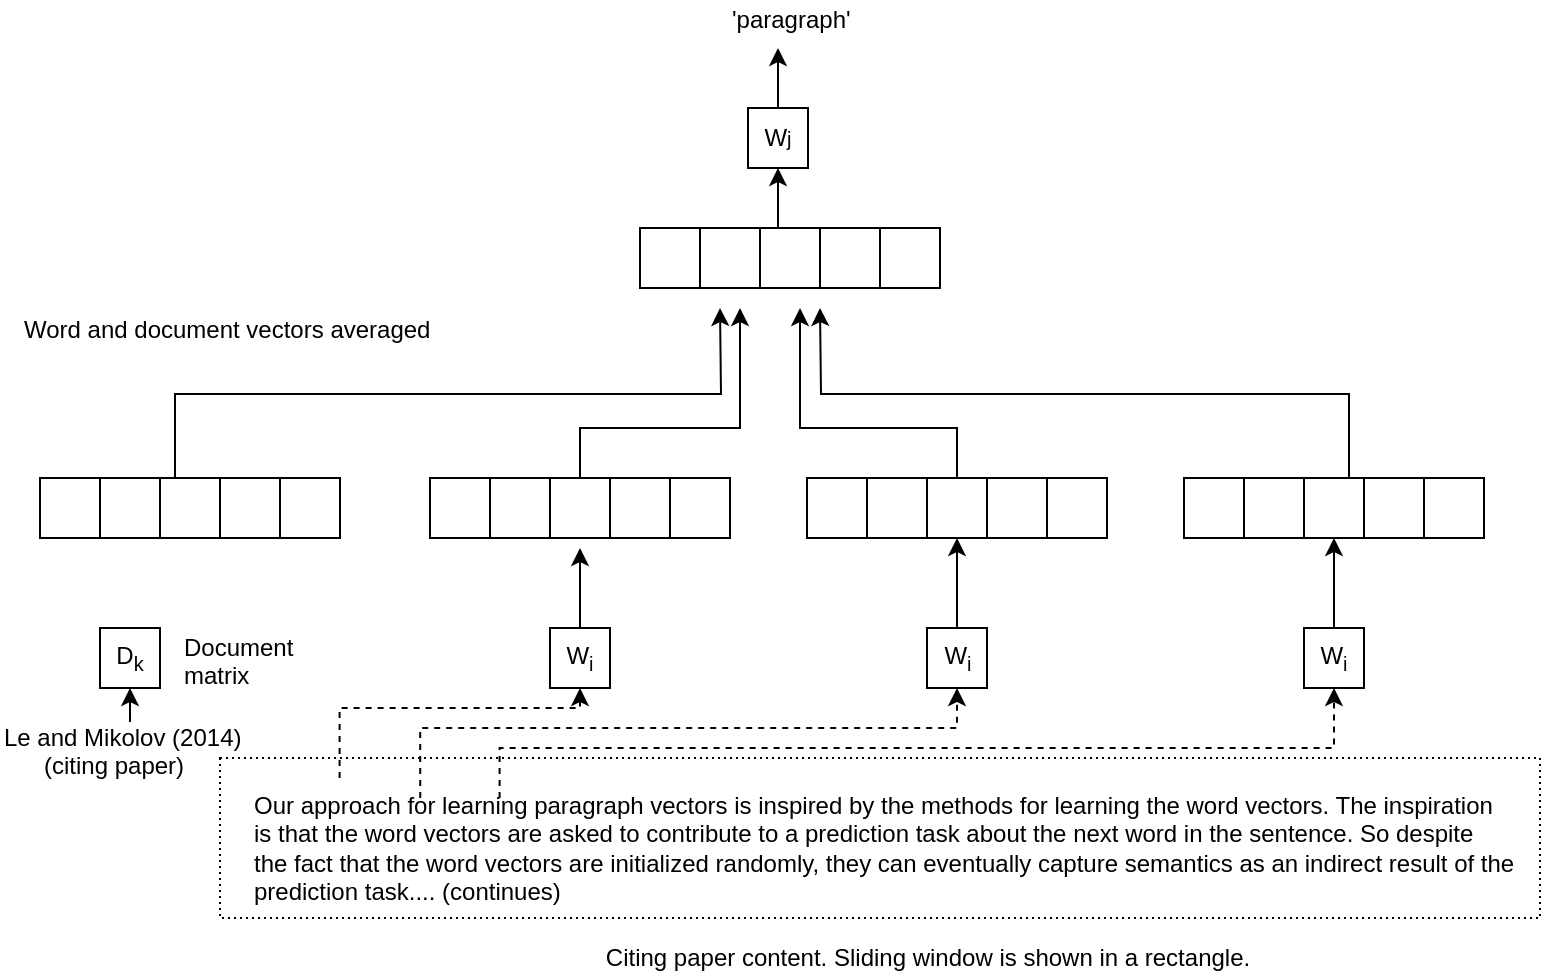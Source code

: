 <mxfile version="10.7.7" type="device"><diagram id="odXaXdOpc8DoV3AEbIvs" name="Page-1"><mxGraphModel dx="824" dy="496" grid="1" gridSize="10" guides="1" tooltips="1" connect="1" arrows="1" fold="1" page="1" pageScale="1" pageWidth="827" pageHeight="1169" math="0" shadow="0"><root><mxCell id="0"/><mxCell id="1" parent="0"/><mxCell id="ckdhJ9OA8FRqlzQvSbaS-52" value="" style="rounded=0;whiteSpace=wrap;html=1;" parent="1" vertex="1"><mxGeometry x="190" y="415" width="170" height="20" as="geometry"/></mxCell><mxCell id="ckdhJ9OA8FRqlzQvSbaS-57" value="" style="rounded=0;whiteSpace=wrap;html=1;dashed=1;dashPattern=1 2;" parent="1" vertex="1"><mxGeometry x="150" y="405" width="660" height="80" as="geometry"/></mxCell><mxCell id="ckdhJ9OA8FRqlzQvSbaS-51" value="Our approach for learning paragraph vectors is inspired by&amp;nbsp;the methods for learning the word vectors. The inspiration&lt;br&gt;is that the word vectors are asked to contribute to a prediction task about the next word in the sentence. So despite&lt;br&gt;the fact that the word vectors are initialized randomly, they&amp;nbsp;can eventually capture semantics as an indirect result of the&lt;br&gt;prediction task.... (continues)" style="text;html=1;" parent="1" vertex="1"><mxGeometry x="165" y="415" width="640" height="100" as="geometry"/></mxCell><mxCell id="ckdhJ9OA8FRqlzQvSbaS-23" value="" style="group" parent="1" vertex="1" connectable="0"><mxGeometry x="60" y="265" width="150" height="30" as="geometry"/></mxCell><mxCell id="ckdhJ9OA8FRqlzQvSbaS-20" value="" style="rounded=0;whiteSpace=wrap;html=1;" parent="ckdhJ9OA8FRqlzQvSbaS-23" vertex="1"><mxGeometry x="90" width="30" height="30" as="geometry"/></mxCell><mxCell id="ckdhJ9OA8FRqlzQvSbaS-22" value="" style="group" parent="ckdhJ9OA8FRqlzQvSbaS-23" vertex="1" connectable="0"><mxGeometry width="150" height="30" as="geometry"/></mxCell><mxCell id="ckdhJ9OA8FRqlzQvSbaS-17" value="" style="rounded=0;whiteSpace=wrap;html=1;" parent="ckdhJ9OA8FRqlzQvSbaS-22" vertex="1"><mxGeometry width="30" height="30" as="geometry"/></mxCell><mxCell id="ckdhJ9OA8FRqlzQvSbaS-18" value="" style="rounded=0;whiteSpace=wrap;html=1;" parent="ckdhJ9OA8FRqlzQvSbaS-22" vertex="1"><mxGeometry x="30" width="30" height="30" as="geometry"/></mxCell><mxCell id="ckdhJ9OA8FRqlzQvSbaS-19" value="" style="rounded=0;whiteSpace=wrap;html=1;" parent="ckdhJ9OA8FRqlzQvSbaS-22" vertex="1"><mxGeometry x="60" width="30" height="30" as="geometry"/></mxCell><mxCell id="ckdhJ9OA8FRqlzQvSbaS-21" value="" style="rounded=0;whiteSpace=wrap;html=1;" parent="ckdhJ9OA8FRqlzQvSbaS-22" vertex="1"><mxGeometry x="120" width="30" height="30" as="geometry"/></mxCell><mxCell id="ckdhJ9OA8FRqlzQvSbaS-24" value="" style="group" parent="1" vertex="1" connectable="0"><mxGeometry x="255" y="265" width="150" height="30" as="geometry"/></mxCell><mxCell id="ckdhJ9OA8FRqlzQvSbaS-25" value="" style="rounded=0;whiteSpace=wrap;html=1;" parent="ckdhJ9OA8FRqlzQvSbaS-24" vertex="1"><mxGeometry x="90" width="30" height="30" as="geometry"/></mxCell><mxCell id="ckdhJ9OA8FRqlzQvSbaS-26" value="" style="group" parent="ckdhJ9OA8FRqlzQvSbaS-24" vertex="1" connectable="0"><mxGeometry width="150" height="30" as="geometry"/></mxCell><mxCell id="ckdhJ9OA8FRqlzQvSbaS-27" value="" style="rounded=0;whiteSpace=wrap;html=1;" parent="ckdhJ9OA8FRqlzQvSbaS-26" vertex="1"><mxGeometry width="30" height="30" as="geometry"/></mxCell><mxCell id="ckdhJ9OA8FRqlzQvSbaS-28" value="" style="rounded=0;whiteSpace=wrap;html=1;" parent="ckdhJ9OA8FRqlzQvSbaS-26" vertex="1"><mxGeometry x="30" width="30" height="30" as="geometry"/></mxCell><mxCell id="ckdhJ9OA8FRqlzQvSbaS-29" value="" style="rounded=0;whiteSpace=wrap;html=1;" parent="ckdhJ9OA8FRqlzQvSbaS-26" vertex="1"><mxGeometry x="60" width="30" height="30" as="geometry"/></mxCell><mxCell id="ckdhJ9OA8FRqlzQvSbaS-30" value="" style="rounded=0;whiteSpace=wrap;html=1;" parent="ckdhJ9OA8FRqlzQvSbaS-26" vertex="1"><mxGeometry x="120" width="30" height="30" as="geometry"/></mxCell><mxCell id="ckdhJ9OA8FRqlzQvSbaS-33" value="" style="group" parent="1" vertex="1" connectable="0"><mxGeometry x="443.5" y="265" width="150" height="30" as="geometry"/></mxCell><mxCell id="ckdhJ9OA8FRqlzQvSbaS-34" value="" style="rounded=0;whiteSpace=wrap;html=1;" parent="ckdhJ9OA8FRqlzQvSbaS-33" vertex="1"><mxGeometry x="90" width="30" height="30" as="geometry"/></mxCell><mxCell id="ckdhJ9OA8FRqlzQvSbaS-35" value="" style="group" parent="ckdhJ9OA8FRqlzQvSbaS-33" vertex="1" connectable="0"><mxGeometry width="150" height="30" as="geometry"/></mxCell><mxCell id="ckdhJ9OA8FRqlzQvSbaS-36" value="" style="rounded=0;whiteSpace=wrap;html=1;" parent="ckdhJ9OA8FRqlzQvSbaS-35" vertex="1"><mxGeometry width="30" height="30" as="geometry"/></mxCell><mxCell id="ckdhJ9OA8FRqlzQvSbaS-37" value="" style="rounded=0;whiteSpace=wrap;html=1;" parent="ckdhJ9OA8FRqlzQvSbaS-35" vertex="1"><mxGeometry x="30" width="30" height="30" as="geometry"/></mxCell><mxCell id="ckdhJ9OA8FRqlzQvSbaS-38" value="" style="rounded=0;whiteSpace=wrap;html=1;" parent="ckdhJ9OA8FRqlzQvSbaS-35" vertex="1"><mxGeometry x="60" width="30" height="30" as="geometry"/></mxCell><mxCell id="ckdhJ9OA8FRqlzQvSbaS-39" value="" style="rounded=0;whiteSpace=wrap;html=1;" parent="ckdhJ9OA8FRqlzQvSbaS-35" vertex="1"><mxGeometry x="120" width="30" height="30" as="geometry"/></mxCell><mxCell id="ckdhJ9OA8FRqlzQvSbaS-40" value="" style="group" parent="1" vertex="1" connectable="0"><mxGeometry x="632" y="265" width="150" height="30" as="geometry"/></mxCell><mxCell id="ckdhJ9OA8FRqlzQvSbaS-41" value="" style="rounded=0;whiteSpace=wrap;html=1;" parent="ckdhJ9OA8FRqlzQvSbaS-40" vertex="1"><mxGeometry x="90" width="30" height="30" as="geometry"/></mxCell><mxCell id="ckdhJ9OA8FRqlzQvSbaS-42" value="" style="group" parent="ckdhJ9OA8FRqlzQvSbaS-40" vertex="1" connectable="0"><mxGeometry width="150" height="30" as="geometry"/></mxCell><mxCell id="ckdhJ9OA8FRqlzQvSbaS-43" value="" style="rounded=0;whiteSpace=wrap;html=1;" parent="ckdhJ9OA8FRqlzQvSbaS-42" vertex="1"><mxGeometry width="30" height="30" as="geometry"/></mxCell><mxCell id="ckdhJ9OA8FRqlzQvSbaS-44" value="" style="rounded=0;whiteSpace=wrap;html=1;" parent="ckdhJ9OA8FRqlzQvSbaS-42" vertex="1"><mxGeometry x="30" width="30" height="30" as="geometry"/></mxCell><mxCell id="ckdhJ9OA8FRqlzQvSbaS-45" value="" style="rounded=0;whiteSpace=wrap;html=1;" parent="ckdhJ9OA8FRqlzQvSbaS-42" vertex="1"><mxGeometry x="60" width="30" height="30" as="geometry"/></mxCell><mxCell id="ckdhJ9OA8FRqlzQvSbaS-46" value="" style="rounded=0;whiteSpace=wrap;html=1;" parent="ckdhJ9OA8FRqlzQvSbaS-42" vertex="1"><mxGeometry x="120" width="30" height="30" as="geometry"/></mxCell><mxCell id="ckdhJ9OA8FRqlzQvSbaS-55" style="edgeStyle=orthogonalEdgeStyle;rounded=0;orthogonalLoop=1;jettySize=auto;html=1;exitX=0.07;exitY=0;exitDx=0;exitDy=0;exitPerimeter=0;dashed=1;entryX=0.5;entryY=1;entryDx=0;entryDy=0;" parent="1" source="ckdhJ9OA8FRqlzQvSbaS-51" target="ckdhJ9OA8FRqlzQvSbaS-81" edge="1"><mxGeometry relative="1" as="geometry"><mxPoint x="330" y="390" as="targetPoint"/><Array as="points"><mxPoint x="210" y="380"/><mxPoint x="330" y="380"/></Array></mxGeometry></mxCell><mxCell id="ckdhJ9OA8FRqlzQvSbaS-56" style="edgeStyle=orthogonalEdgeStyle;rounded=0;orthogonalLoop=1;jettySize=auto;html=1;exitX=0.133;exitY=0.1;exitDx=0;exitDy=0;entryX=0.5;entryY=1;entryDx=0;entryDy=0;exitPerimeter=0;dashed=1;" parent="1" source="ckdhJ9OA8FRqlzQvSbaS-51" target="ckdhJ9OA8FRqlzQvSbaS-83" edge="1"><mxGeometry relative="1" as="geometry"><Array as="points"><mxPoint x="250" y="390"/><mxPoint x="519" y="390"/></Array></mxGeometry></mxCell><mxCell id="ckdhJ9OA8FRqlzQvSbaS-58" value="Citing paper content. Sliding window is shown in a rectangle.&lt;br&gt;" style="text;html=1;strokeColor=none;fillColor=none;align=center;verticalAlign=middle;whiteSpace=wrap;rounded=0;" parent="1" vertex="1"><mxGeometry x="328.5" y="495" width="350" height="20" as="geometry"/></mxCell><mxCell id="ckdhJ9OA8FRqlzQvSbaS-59" style="edgeStyle=orthogonalEdgeStyle;rounded=0;orthogonalLoop=1;jettySize=auto;html=1;exitX=0.195;exitY=0.1;exitDx=0;exitDy=0;entryX=0.5;entryY=1;entryDx=0;entryDy=0;dashed=1;exitPerimeter=0;" parent="1" source="ckdhJ9OA8FRqlzQvSbaS-51" target="ckdhJ9OA8FRqlzQvSbaS-82" edge="1"><mxGeometry relative="1" as="geometry"><Array as="points"><mxPoint x="290" y="400"/><mxPoint x="707" y="400"/></Array></mxGeometry></mxCell><mxCell id="ckdhJ9OA8FRqlzQvSbaS-63" value="Le and Mikolov (2014)&lt;br&gt;&amp;nbsp; &amp;nbsp; &amp;nbsp; (citing paper)&lt;br&gt;" style="text;html=1;resizable=0;points=[];autosize=1;align=left;verticalAlign=top;spacingTop=-4;" parent="1" vertex="1"><mxGeometry x="40" y="385" width="130" height="30" as="geometry"/></mxCell><mxCell id="ckdhJ9OA8FRqlzQvSbaS-66" style="edgeStyle=orthogonalEdgeStyle;rounded=0;orthogonalLoop=1;jettySize=auto;html=1;exitX=0.5;exitY=0;exitDx=0;exitDy=0;" parent="1" source="ckdhJ9OA8FRqlzQvSbaS-29" edge="1"><mxGeometry relative="1" as="geometry"><mxPoint x="410" y="180" as="targetPoint"/><Array as="points"><mxPoint x="330" y="240"/><mxPoint x="410" y="240"/></Array></mxGeometry></mxCell><mxCell id="ckdhJ9OA8FRqlzQvSbaS-67" style="edgeStyle=orthogonalEdgeStyle;rounded=0;orthogonalLoop=1;jettySize=auto;html=1;exitX=0.5;exitY=0;exitDx=0;exitDy=0;" parent="1" source="ckdhJ9OA8FRqlzQvSbaS-38" edge="1"><mxGeometry relative="1" as="geometry"><mxPoint x="440" y="180" as="targetPoint"/><Array as="points"><mxPoint x="519" y="240"/><mxPoint x="440" y="240"/></Array></mxGeometry></mxCell><mxCell id="ckdhJ9OA8FRqlzQvSbaS-68" style="edgeStyle=orthogonalEdgeStyle;rounded=0;orthogonalLoop=1;jettySize=auto;html=1;exitX=0.75;exitY=0;exitDx=0;exitDy=0;" parent="1" source="ckdhJ9OA8FRqlzQvSbaS-45" edge="1"><mxGeometry relative="1" as="geometry"><mxPoint x="450" y="180" as="targetPoint"/></mxGeometry></mxCell><mxCell id="ckdhJ9OA8FRqlzQvSbaS-69" style="edgeStyle=orthogonalEdgeStyle;rounded=0;orthogonalLoop=1;jettySize=auto;html=1;exitX=0.25;exitY=0;exitDx=0;exitDy=0;" parent="1" source="ckdhJ9OA8FRqlzQvSbaS-19" edge="1"><mxGeometry relative="1" as="geometry"><mxPoint x="400" y="180" as="targetPoint"/></mxGeometry></mxCell><mxCell id="ckdhJ9OA8FRqlzQvSbaS-70" value="Word and document vectors averaged" style="text;html=1;resizable=0;points=[];autosize=1;align=left;verticalAlign=top;spacingTop=-4;" parent="1" vertex="1"><mxGeometry x="50" y="181" width="220" height="20" as="geometry"/></mxCell><mxCell id="ckdhJ9OA8FRqlzQvSbaS-71" value="" style="group" parent="1" vertex="1" connectable="0"><mxGeometry x="360" y="140" width="150" height="30" as="geometry"/></mxCell><mxCell id="ckdhJ9OA8FRqlzQvSbaS-72" value="" style="rounded=0;whiteSpace=wrap;html=1;" parent="ckdhJ9OA8FRqlzQvSbaS-71" vertex="1"><mxGeometry x="90" width="30" height="30" as="geometry"/></mxCell><mxCell id="ckdhJ9OA8FRqlzQvSbaS-73" value="" style="group" parent="ckdhJ9OA8FRqlzQvSbaS-71" vertex="1" connectable="0"><mxGeometry width="150" height="30" as="geometry"/></mxCell><mxCell id="ckdhJ9OA8FRqlzQvSbaS-74" value="" style="rounded=0;whiteSpace=wrap;html=1;" parent="ckdhJ9OA8FRqlzQvSbaS-73" vertex="1"><mxGeometry width="30" height="30" as="geometry"/></mxCell><mxCell id="ckdhJ9OA8FRqlzQvSbaS-75" value="" style="rounded=0;whiteSpace=wrap;html=1;" parent="ckdhJ9OA8FRqlzQvSbaS-73" vertex="1"><mxGeometry x="30" width="30" height="30" as="geometry"/></mxCell><mxCell id="ckdhJ9OA8FRqlzQvSbaS-76" value="" style="rounded=0;whiteSpace=wrap;html=1;" parent="ckdhJ9OA8FRqlzQvSbaS-73" vertex="1"><mxGeometry x="60" width="30" height="30" as="geometry"/></mxCell><mxCell id="ckdhJ9OA8FRqlzQvSbaS-77" value="" style="rounded=0;whiteSpace=wrap;html=1;" parent="ckdhJ9OA8FRqlzQvSbaS-73" vertex="1"><mxGeometry x="120" width="30" height="30" as="geometry"/></mxCell><mxCell id="ckdhJ9OA8FRqlzQvSbaS-80" style="edgeStyle=orthogonalEdgeStyle;rounded=0;orthogonalLoop=1;jettySize=auto;html=1;entryX=0.5;entryY=1;entryDx=0;entryDy=0;" parent="1" target="ckdhJ9OA8FRqlzQvSbaS-78" edge="1"><mxGeometry relative="1" as="geometry"><mxPoint x="105" y="387" as="sourcePoint"/></mxGeometry></mxCell><mxCell id="ckdhJ9OA8FRqlzQvSbaS-78" value="D&lt;sub&gt;k&lt;/sub&gt;" style="rounded=0;whiteSpace=wrap;html=1;" parent="1" vertex="1"><mxGeometry x="90" y="340" width="30" height="30" as="geometry"/></mxCell><mxCell id="ckdhJ9OA8FRqlzQvSbaS-84" style="edgeStyle=orthogonalEdgeStyle;rounded=0;orthogonalLoop=1;jettySize=auto;html=1;exitX=0.5;exitY=0;exitDx=0;exitDy=0;" parent="1" source="ckdhJ9OA8FRqlzQvSbaS-81" edge="1"><mxGeometry relative="1" as="geometry"><mxPoint x="330" y="300" as="targetPoint"/></mxGeometry></mxCell><mxCell id="ckdhJ9OA8FRqlzQvSbaS-81" value="W&lt;sub&gt;i&lt;/sub&gt;" style="rounded=0;whiteSpace=wrap;html=1;" parent="1" vertex="1"><mxGeometry x="315" y="340" width="30" height="30" as="geometry"/></mxCell><mxCell id="ckdhJ9OA8FRqlzQvSbaS-86" style="edgeStyle=orthogonalEdgeStyle;rounded=0;orthogonalLoop=1;jettySize=auto;html=1;exitX=0.5;exitY=0;exitDx=0;exitDy=0;entryX=0.5;entryY=1;entryDx=0;entryDy=0;" parent="1" source="ckdhJ9OA8FRqlzQvSbaS-82" target="ckdhJ9OA8FRqlzQvSbaS-45" edge="1"><mxGeometry relative="1" as="geometry"/></mxCell><mxCell id="ckdhJ9OA8FRqlzQvSbaS-82" value="W&lt;sub&gt;i&lt;/sub&gt;" style="rounded=0;whiteSpace=wrap;html=1;" parent="1" vertex="1"><mxGeometry x="692" y="340" width="30" height="30" as="geometry"/></mxCell><mxCell id="ckdhJ9OA8FRqlzQvSbaS-85" style="edgeStyle=orthogonalEdgeStyle;rounded=0;orthogonalLoop=1;jettySize=auto;html=1;exitX=0.5;exitY=0;exitDx=0;exitDy=0;entryX=0.5;entryY=1;entryDx=0;entryDy=0;" parent="1" source="ckdhJ9OA8FRqlzQvSbaS-83" target="ckdhJ9OA8FRqlzQvSbaS-38" edge="1"><mxGeometry relative="1" as="geometry"/></mxCell><mxCell id="ckdhJ9OA8FRqlzQvSbaS-83" value="W&lt;sub&gt;i&lt;/sub&gt;" style="rounded=0;whiteSpace=wrap;html=1;" parent="1" vertex="1"><mxGeometry x="503.5" y="340" width="30" height="30" as="geometry"/></mxCell><mxCell id="ckdhJ9OA8FRqlzQvSbaS-90" value="" style="edgeStyle=orthogonalEdgeStyle;rounded=0;orthogonalLoop=1;jettySize=auto;html=1;" parent="1" source="ckdhJ9OA8FRqlzQvSbaS-87" edge="1"><mxGeometry relative="1" as="geometry"><mxPoint x="429" y="50" as="targetPoint"/></mxGeometry></mxCell><mxCell id="ckdhJ9OA8FRqlzQvSbaS-87" value="W&lt;span style=&quot;font-size: 10px&quot;&gt;j&lt;/span&gt;" style="rounded=0;whiteSpace=wrap;html=1;" parent="1" vertex="1"><mxGeometry x="414" y="80" width="30" height="30" as="geometry"/></mxCell><mxCell id="ckdhJ9OA8FRqlzQvSbaS-88" style="edgeStyle=orthogonalEdgeStyle;rounded=0;orthogonalLoop=1;jettySize=auto;html=1;exitX=0.5;exitY=0;exitDx=0;exitDy=0;entryX=0.5;entryY=1;entryDx=0;entryDy=0;" parent="1" source="ckdhJ9OA8FRqlzQvSbaS-76" target="ckdhJ9OA8FRqlzQvSbaS-87" edge="1"><mxGeometry relative="1" as="geometry"/></mxCell><mxCell id="ckdhJ9OA8FRqlzQvSbaS-91" value="'paragraph'" style="text;html=1;resizable=0;points=[];autosize=1;align=left;verticalAlign=top;spacingTop=-4;" parent="1" vertex="1"><mxGeometry x="403.5" y="26" width="70" height="20" as="geometry"/></mxCell><mxCell id="ckdhJ9OA8FRqlzQvSbaS-92" value="Document &lt;br&gt;matrix" style="text;html=1;resizable=0;points=[];autosize=1;align=left;verticalAlign=top;spacingTop=-4;" parent="1" vertex="1"><mxGeometry x="130" y="340" width="70" height="30" as="geometry"/></mxCell></root></mxGraphModel></diagram></mxfile>